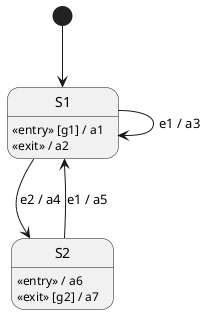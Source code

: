 @startuml

state S1: <<entry>> [g1] / a1
state S1: <<exit>> / a2

state S2: <<entry>> / a6
state S2: <<exit>> [g2] / a7

[*] --> S1
S1 --> S1: e1 / a3
S1 --> S2: e2 / a4
S2 --> S1: e1 / a5
@enduml
